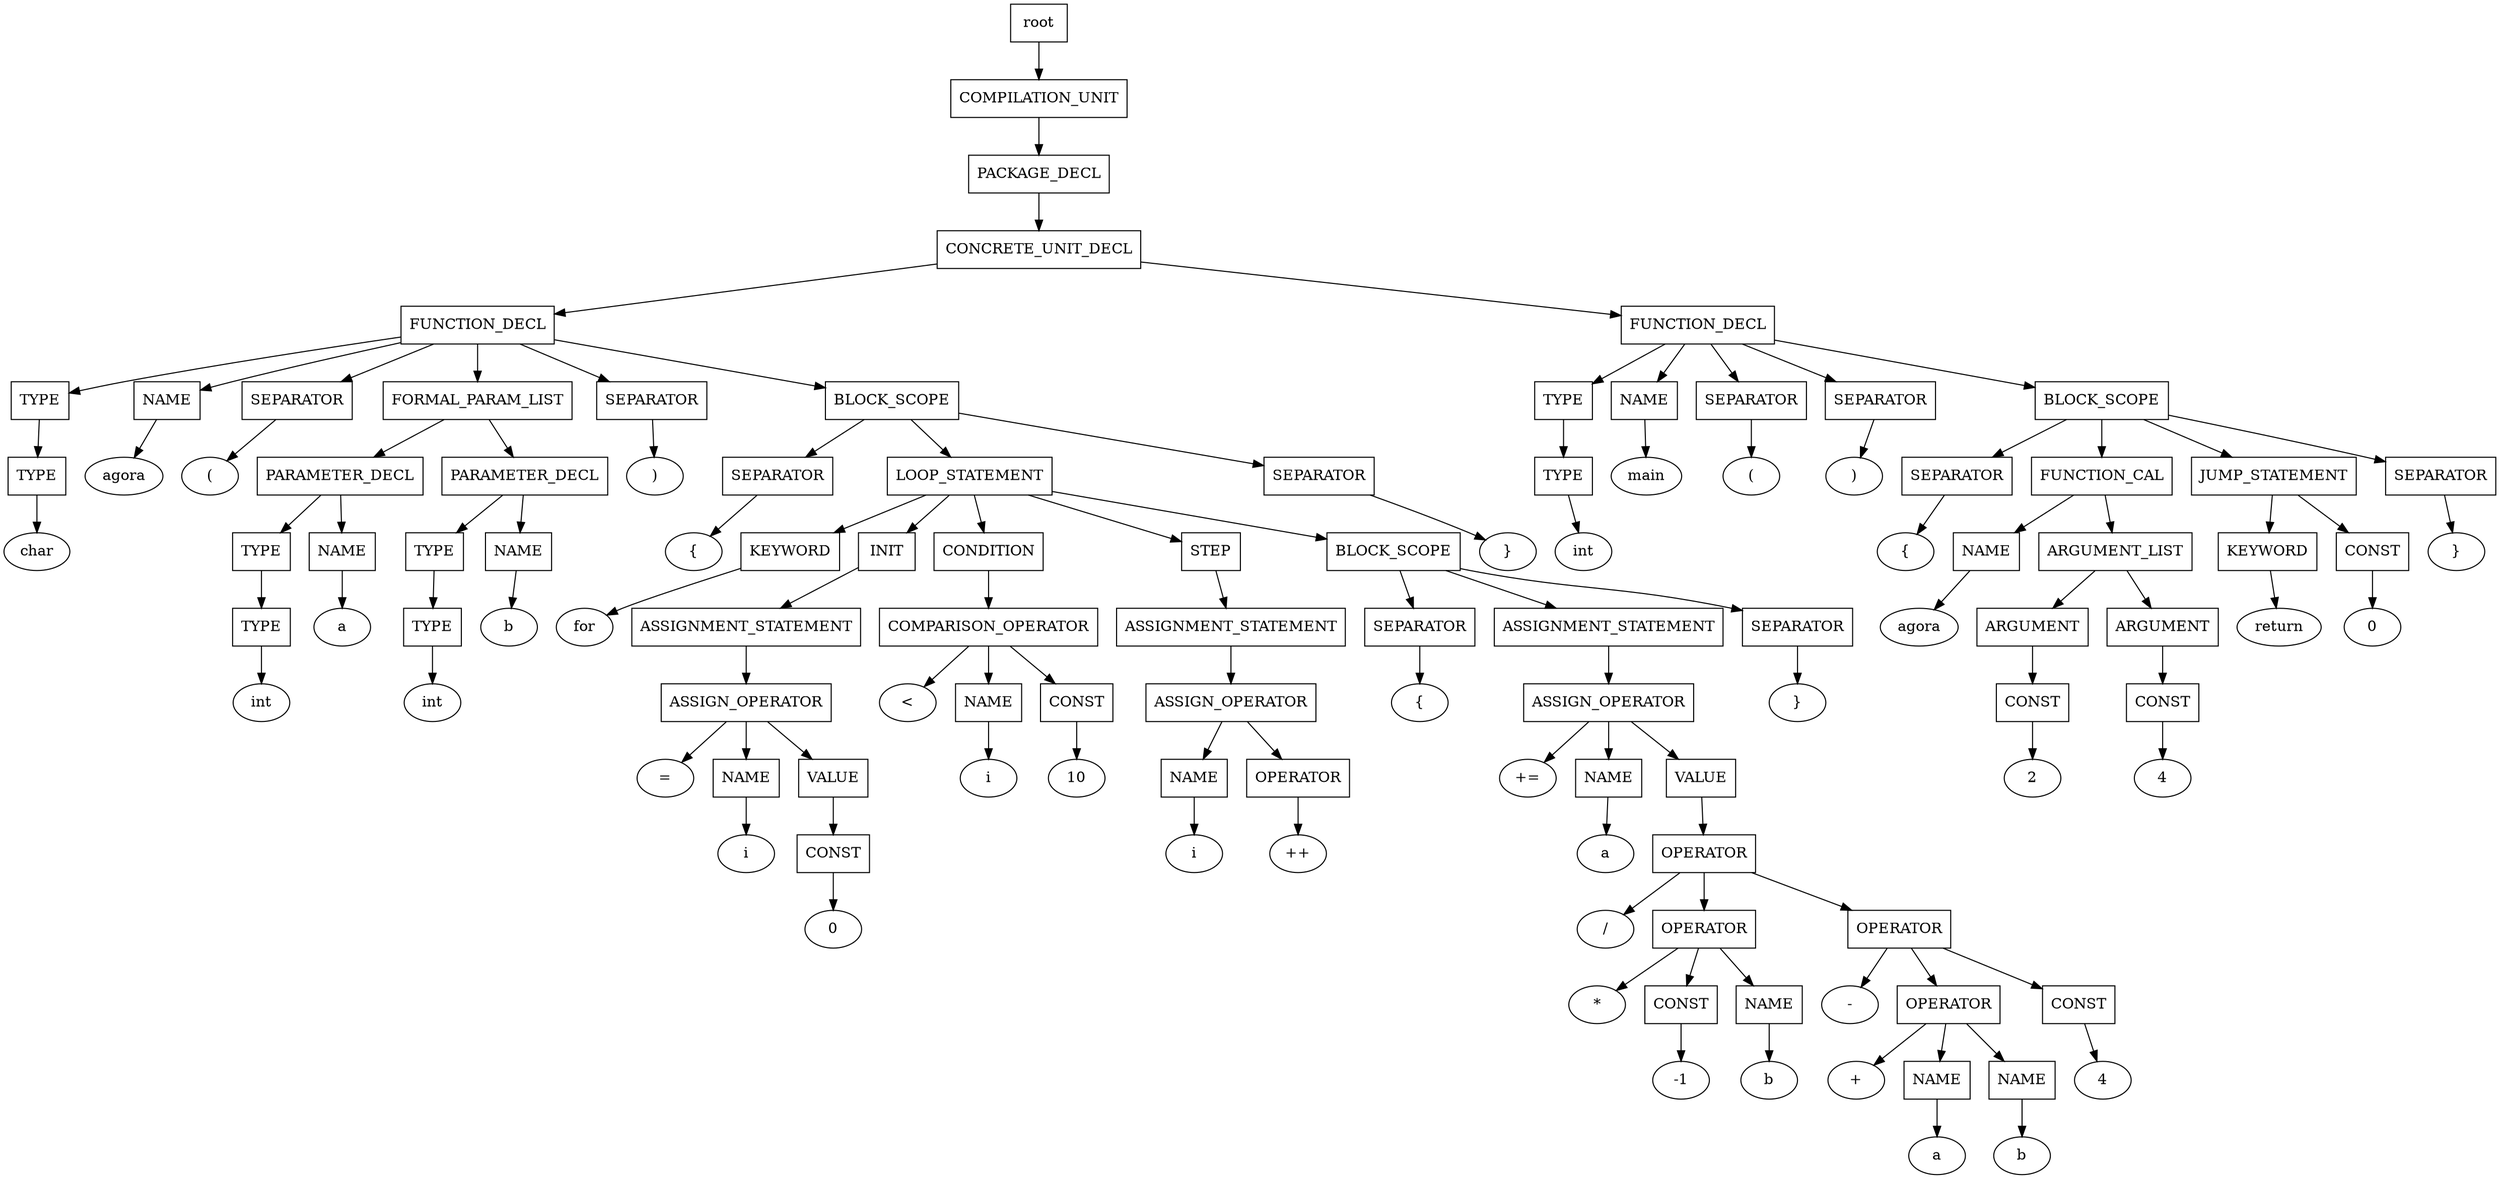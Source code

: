 digraph G {
	splines="TRUE";
	n_0 [label="root", shape="rectangle"]
	n_0 -> n_1
	n_1 [label="COMPILATION_UNIT", shape="rectangle"]
	n_1 -> n_2
	n_2 [label="PACKAGE_DECL", shape="rectangle"]
	n_2 -> n_3
	n_3 [label="CONCRETE_UNIT_DECL", shape="rectangle"]
	n_3 -> n_4
	n_4 [label="FUNCTION_DECL", shape="rectangle"]
	n_4 -> n_6
	n_6 [label="TYPE", shape="rectangle"]
	n_6 -> n_17
	n_17 [label="TYPE", shape="rectangle"]
	n_17 -> n_34
	n_34 [label="char", shape="ellipse"]
	n_4 -> n_7
	n_7 [label="NAME", shape="rectangle"]
	n_7 -> n_18
	n_18 [label="agora", shape="ellipse"]
	n_4 -> n_8
	n_8 [label="SEPARATOR", shape="rectangle"]
	n_8 -> n_19
	n_19 [label="(", shape="ellipse"]
	n_4 -> n_9
	n_9 [label="FORMAL_PARAM_LIST", shape="rectangle"]
	n_9 -> n_20
	n_20 [label="PARAMETER_DECL", shape="rectangle"]
	n_20 -> n_35
	n_35 [label="TYPE", shape="rectangle"]
	n_35 -> n_53
	n_53 [label="TYPE", shape="rectangle"]
	n_53 -> n_69
	n_69 [label="int", shape="ellipse"]
	n_20 -> n_36
	n_36 [label="NAME", shape="rectangle"]
	n_36 -> n_54
	n_54 [label="a", shape="ellipse"]
	n_9 -> n_21
	n_21 [label="PARAMETER_DECL", shape="rectangle"]
	n_21 -> n_37
	n_37 [label="TYPE", shape="rectangle"]
	n_37 -> n_55
	n_55 [label="TYPE", shape="rectangle"]
	n_55 -> n_70
	n_70 [label="int", shape="ellipse"]
	n_21 -> n_38
	n_38 [label="NAME", shape="rectangle"]
	n_38 -> n_56
	n_56 [label="b", shape="ellipse"]
	n_4 -> n_10
	n_10 [label="SEPARATOR", shape="rectangle"]
	n_10 -> n_22
	n_22 [label=")", shape="ellipse"]
	n_4 -> n_11
	n_11 [label="BLOCK_SCOPE", shape="rectangle"]
	n_11 -> n_23
	n_23 [label="SEPARATOR", shape="rectangle"]
	n_23 -> n_39
	n_39 [label="{", shape="ellipse"]
	n_11 -> n_24
	n_24 [label="LOOP_STATEMENT", shape="rectangle"]
	n_24 -> n_40
	n_40 [label="KEYWORD", shape="rectangle"]
	n_40 -> n_57
	n_57 [label="for", shape="ellipse"]
	n_24 -> n_41
	n_41 [label="INIT", shape="rectangle"]
	n_41 -> n_58
	n_58 [label="ASSIGNMENT_STATEMENT", shape="rectangle"]
	n_58 -> n_71
	n_71 [label="ASSIGN_OPERATOR", shape="rectangle"]
	n_71 -> n_81
	n_81 [label="=", shape="ellipse"]
	n_71 -> n_82
	n_82 [label="NAME", shape="rectangle"]
	n_82 -> n_93
	n_93 [label="i", shape="ellipse"]
	n_71 -> n_83
	n_83 [label="VALUE", shape="rectangle"]
	n_83 -> n_94
	n_94 [label="CONST", shape="rectangle"]
	n_94 -> n_99
	n_99 [label="0", shape="ellipse"]
	n_24 -> n_42
	n_42 [label="CONDITION", shape="rectangle"]
	n_42 -> n_59
	n_59 [label="COMPARISON_OPERATOR", shape="rectangle"]
	n_59 -> n_72
	n_72 [label="<", shape="ellipse"]
	n_59 -> n_73
	n_73 [label="NAME", shape="rectangle"]
	n_73 -> n_84
	n_84 [label="i", shape="ellipse"]
	n_59 -> n_74
	n_74 [label="CONST", shape="rectangle"]
	n_74 -> n_85
	n_85 [label="10", shape="ellipse"]
	n_24 -> n_43
	n_43 [label="STEP", shape="rectangle"]
	n_43 -> n_60
	n_60 [label="ASSIGNMENT_STATEMENT", shape="rectangle"]
	n_60 -> n_75
	n_75 [label="ASSIGN_OPERATOR", shape="rectangle"]
	n_75 -> n_86
	n_86 [label="NAME", shape="rectangle"]
	n_86 -> n_95
	n_95 [label="i", shape="ellipse"]
	n_75 -> n_87
	n_87 [label="OPERATOR", shape="rectangle"]
	n_87 -> n_96
	n_96 [label="++", shape="ellipse"]
	n_24 -> n_44
	n_44 [label="BLOCK_SCOPE", shape="rectangle"]
	n_44 -> n_61
	n_61 [label="SEPARATOR", shape="rectangle"]
	n_61 -> n_76
	n_76 [label="{", shape="ellipse"]
	n_44 -> n_62
	n_62 [label="ASSIGNMENT_STATEMENT", shape="rectangle"]
	n_62 -> n_77
	n_77 [label="ASSIGN_OPERATOR", shape="rectangle"]
	n_77 -> n_88
	n_88 [label="+=", shape="ellipse"]
	n_77 -> n_89
	n_89 [label="NAME", shape="rectangle"]
	n_89 -> n_97
	n_97 [label="a", shape="ellipse"]
	n_77 -> n_90
	n_90 [label="VALUE", shape="rectangle"]
	n_90 -> n_98
	n_98 [label="OPERATOR", shape="rectangle"]
	n_98 -> n_100
	n_100 [label="/", shape="ellipse"]
	n_98 -> n_101
	n_101 [label="OPERATOR", shape="rectangle"]
	n_101 -> n_103
	n_103 [label="*", shape="ellipse"]
	n_101 -> n_104
	n_104 [label="CONST", shape="rectangle"]
	n_104 -> n_109
	n_109 [label="-1", shape="ellipse"]
	n_101 -> n_105
	n_105 [label="NAME", shape="rectangle"]
	n_105 -> n_110
	n_110 [label="b", shape="ellipse"]
	n_98 -> n_102
	n_102 [label="OPERATOR", shape="rectangle"]
	n_102 -> n_106
	n_106 [label="-", shape="ellipse"]
	n_102 -> n_107
	n_107 [label="OPERATOR", shape="rectangle"]
	n_107 -> n_111
	n_111 [label="+", shape="ellipse"]
	n_107 -> n_112
	n_112 [label="NAME", shape="rectangle"]
	n_112 -> n_115
	n_115 [label="a", shape="ellipse"]
	n_107 -> n_113
	n_113 [label="NAME", shape="rectangle"]
	n_113 -> n_116
	n_116 [label="b", shape="ellipse"]
	n_102 -> n_108
	n_108 [label="CONST", shape="rectangle"]
	n_108 -> n_114
	n_114 [label="4", shape="ellipse"]
	n_44 -> n_63
	n_63 [label="SEPARATOR", shape="rectangle"]
	n_63 -> n_78
	n_78 [label="}", shape="ellipse"]
	n_11 -> n_25
	n_25 [label="SEPARATOR", shape="rectangle"]
	n_25 -> n_45
	n_45 [label="}", shape="ellipse"]
	n_3 -> n_5
	n_5 [label="FUNCTION_DECL", shape="rectangle"]
	n_5 -> n_12
	n_12 [label="TYPE", shape="rectangle"]
	n_12 -> n_26
	n_26 [label="TYPE", shape="rectangle"]
	n_26 -> n_46
	n_46 [label="int", shape="ellipse"]
	n_5 -> n_13
	n_13 [label="NAME", shape="rectangle"]
	n_13 -> n_27
	n_27 [label="main", shape="ellipse"]
	n_5 -> n_14
	n_14 [label="SEPARATOR", shape="rectangle"]
	n_14 -> n_28
	n_28 [label="(", shape="ellipse"]
	n_5 -> n_15
	n_15 [label="SEPARATOR", shape="rectangle"]
	n_15 -> n_29
	n_29 [label=")", shape="ellipse"]
	n_5 -> n_16
	n_16 [label="BLOCK_SCOPE", shape="rectangle"]
	n_16 -> n_30
	n_30 [label="SEPARATOR", shape="rectangle"]
	n_30 -> n_47
	n_47 [label="{", shape="ellipse"]
	n_16 -> n_31
	n_31 [label="FUNCTION_CAL", shape="rectangle"]
	n_31 -> n_48
	n_48 [label="NAME", shape="rectangle"]
	n_48 -> n_64
	n_64 [label="agora", shape="ellipse"]
	n_31 -> n_49
	n_49 [label="ARGUMENT_LIST", shape="rectangle"]
	n_49 -> n_65
	n_65 [label="ARGUMENT", shape="rectangle"]
	n_65 -> n_79
	n_79 [label="CONST", shape="rectangle"]
	n_79 -> n_91
	n_91 [label="2", shape="ellipse"]
	n_49 -> n_66
	n_66 [label="ARGUMENT", shape="rectangle"]
	n_66 -> n_80
	n_80 [label="CONST", shape="rectangle"]
	n_80 -> n_92
	n_92 [label="4", shape="ellipse"]
	n_16 -> n_32
	n_32 [label="JUMP_STATEMENT", shape="rectangle"]
	n_32 -> n_50
	n_50 [label="KEYWORD", shape="rectangle"]
	n_50 -> n_67
	n_67 [label="return", shape="ellipse"]
	n_32 -> n_51
	n_51 [label="CONST", shape="rectangle"]
	n_51 -> n_68
	n_68 [label="0", shape="ellipse"]
	n_16 -> n_33
	n_33 [label="SEPARATOR", shape="rectangle"]
	n_33 -> n_52
	n_52 [label="}", shape="ellipse"]
}